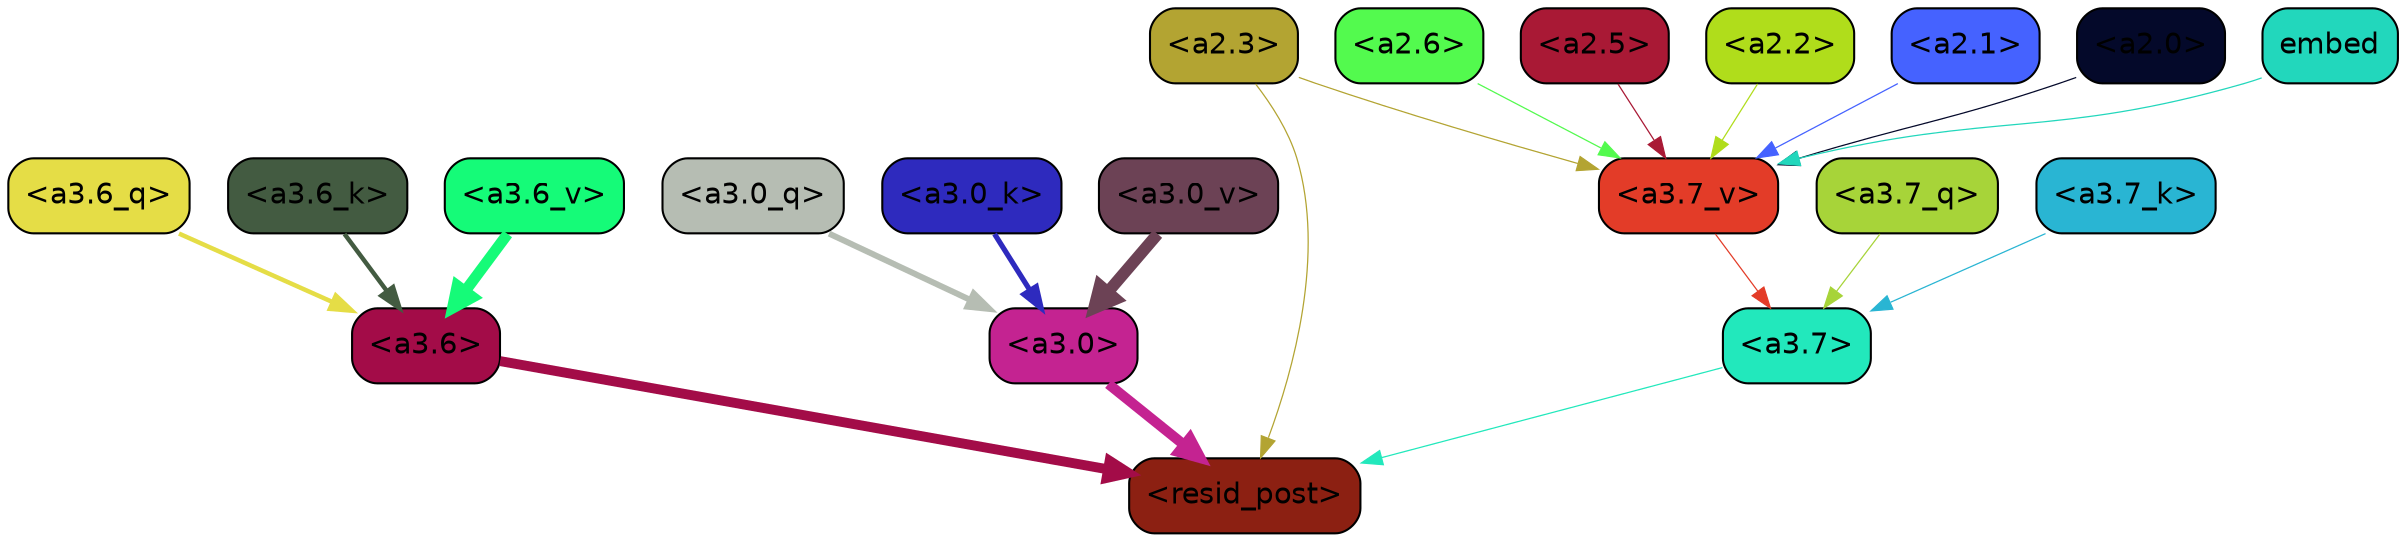 strict digraph "" {
	graph [bgcolor=transparent,
		layout=dot,
		overlap=false,
		splines=true
	];
	"<a3.7>"	[color=black,
		fillcolor="#22e8bc",
		fontname=Helvetica,
		shape=box,
		style="filled, rounded"];
	"<resid_post>"	[color=black,
		fillcolor="#8c2012",
		fontname=Helvetica,
		shape=box,
		style="filled, rounded"];
	"<a3.7>" -> "<resid_post>"	[color="#22e8bc",
		penwidth=0.6];
	"<a3.6>"	[color=black,
		fillcolor="#a30c48",
		fontname=Helvetica,
		shape=box,
		style="filled, rounded"];
	"<a3.6>" -> "<resid_post>"	[color="#a30c48",
		penwidth=4.7534414529800415];
	"<a3.0>"	[color=black,
		fillcolor="#c42391",
		fontname=Helvetica,
		shape=box,
		style="filled, rounded"];
	"<a3.0>" -> "<resid_post>"	[color="#c42391",
		penwidth=4.898576855659485];
	"<a2.3>"	[color=black,
		fillcolor="#b3a432",
		fontname=Helvetica,
		shape=box,
		style="filled, rounded"];
	"<a2.3>" -> "<resid_post>"	[color="#b3a432",
		penwidth=0.6];
	"<a3.7_v>"	[color=black,
		fillcolor="#e33c28",
		fontname=Helvetica,
		shape=box,
		style="filled, rounded"];
	"<a2.3>" -> "<a3.7_v>"	[color="#b3a432",
		penwidth=0.6];
	"<a3.7_q>"	[color=black,
		fillcolor="#a7d439",
		fontname=Helvetica,
		shape=box,
		style="filled, rounded"];
	"<a3.7_q>" -> "<a3.7>"	[color="#a7d439",
		penwidth=0.6];
	"<a3.6_q>"	[color=black,
		fillcolor="#e5dd46",
		fontname=Helvetica,
		shape=box,
		style="filled, rounded"];
	"<a3.6_q>" -> "<a3.6>"	[color="#e5dd46",
		penwidth=2.160832464694977];
	"<a3.0_q>"	[color=black,
		fillcolor="#b6bdb3",
		fontname=Helvetica,
		shape=box,
		style="filled, rounded"];
	"<a3.0_q>" -> "<a3.0>"	[color="#b6bdb3",
		penwidth=2.870753765106201];
	"<a3.7_k>"	[color=black,
		fillcolor="#29b5d3",
		fontname=Helvetica,
		shape=box,
		style="filled, rounded"];
	"<a3.7_k>" -> "<a3.7>"	[color="#29b5d3",
		penwidth=0.6];
	"<a3.6_k>"	[color=black,
		fillcolor="#435b41",
		fontname=Helvetica,
		shape=box,
		style="filled, rounded"];
	"<a3.6_k>" -> "<a3.6>"	[color="#435b41",
		penwidth=2.13908451795578];
	"<a3.0_k>"	[color=black,
		fillcolor="#2e2abe",
		fontname=Helvetica,
		shape=box,
		style="filled, rounded"];
	"<a3.0_k>" -> "<a3.0>"	[color="#2e2abe",
		penwidth=2.520303964614868];
	"<a3.7_v>" -> "<a3.7>"	[color="#e33c28",
		penwidth=0.6];
	"<a3.6_v>"	[color=black,
		fillcolor="#15fb78",
		fontname=Helvetica,
		shape=box,
		style="filled, rounded"];
	"<a3.6_v>" -> "<a3.6>"	[color="#15fb78",
		penwidth=5.297133803367615];
	"<a3.0_v>"	[color=black,
		fillcolor="#6c4255",
		fontname=Helvetica,
		shape=box,
		style="filled, rounded"];
	"<a3.0_v>" -> "<a3.0>"	[color="#6c4255",
		penwidth=5.680712580680847];
	"<a2.6>"	[color=black,
		fillcolor="#53fa4e",
		fontname=Helvetica,
		shape=box,
		style="filled, rounded"];
	"<a2.6>" -> "<a3.7_v>"	[color="#53fa4e",
		penwidth=0.6];
	"<a2.5>"	[color=black,
		fillcolor="#a91935",
		fontname=Helvetica,
		shape=box,
		style="filled, rounded"];
	"<a2.5>" -> "<a3.7_v>"	[color="#a91935",
		penwidth=0.6];
	"<a2.2>"	[color=black,
		fillcolor="#b0dd1b",
		fontname=Helvetica,
		shape=box,
		style="filled, rounded"];
	"<a2.2>" -> "<a3.7_v>"	[color="#b0dd1b",
		penwidth=0.6];
	"<a2.1>"	[color=black,
		fillcolor="#4562ff",
		fontname=Helvetica,
		shape=box,
		style="filled, rounded"];
	"<a2.1>" -> "<a3.7_v>"	[color="#4562ff",
		penwidth=0.6];
	"<a2.0>"	[color=black,
		fillcolor="#04092a",
		fontname=Helvetica,
		shape=box,
		style="filled, rounded"];
	"<a2.0>" -> "<a3.7_v>"	[color="#04092a",
		penwidth=0.6];
	embed	[color=black,
		fillcolor="#22d7bc",
		fontname=Helvetica,
		shape=box,
		style="filled, rounded"];
	embed -> "<a3.7_v>"	[color="#22d7bc",
		penwidth=0.6];
}
